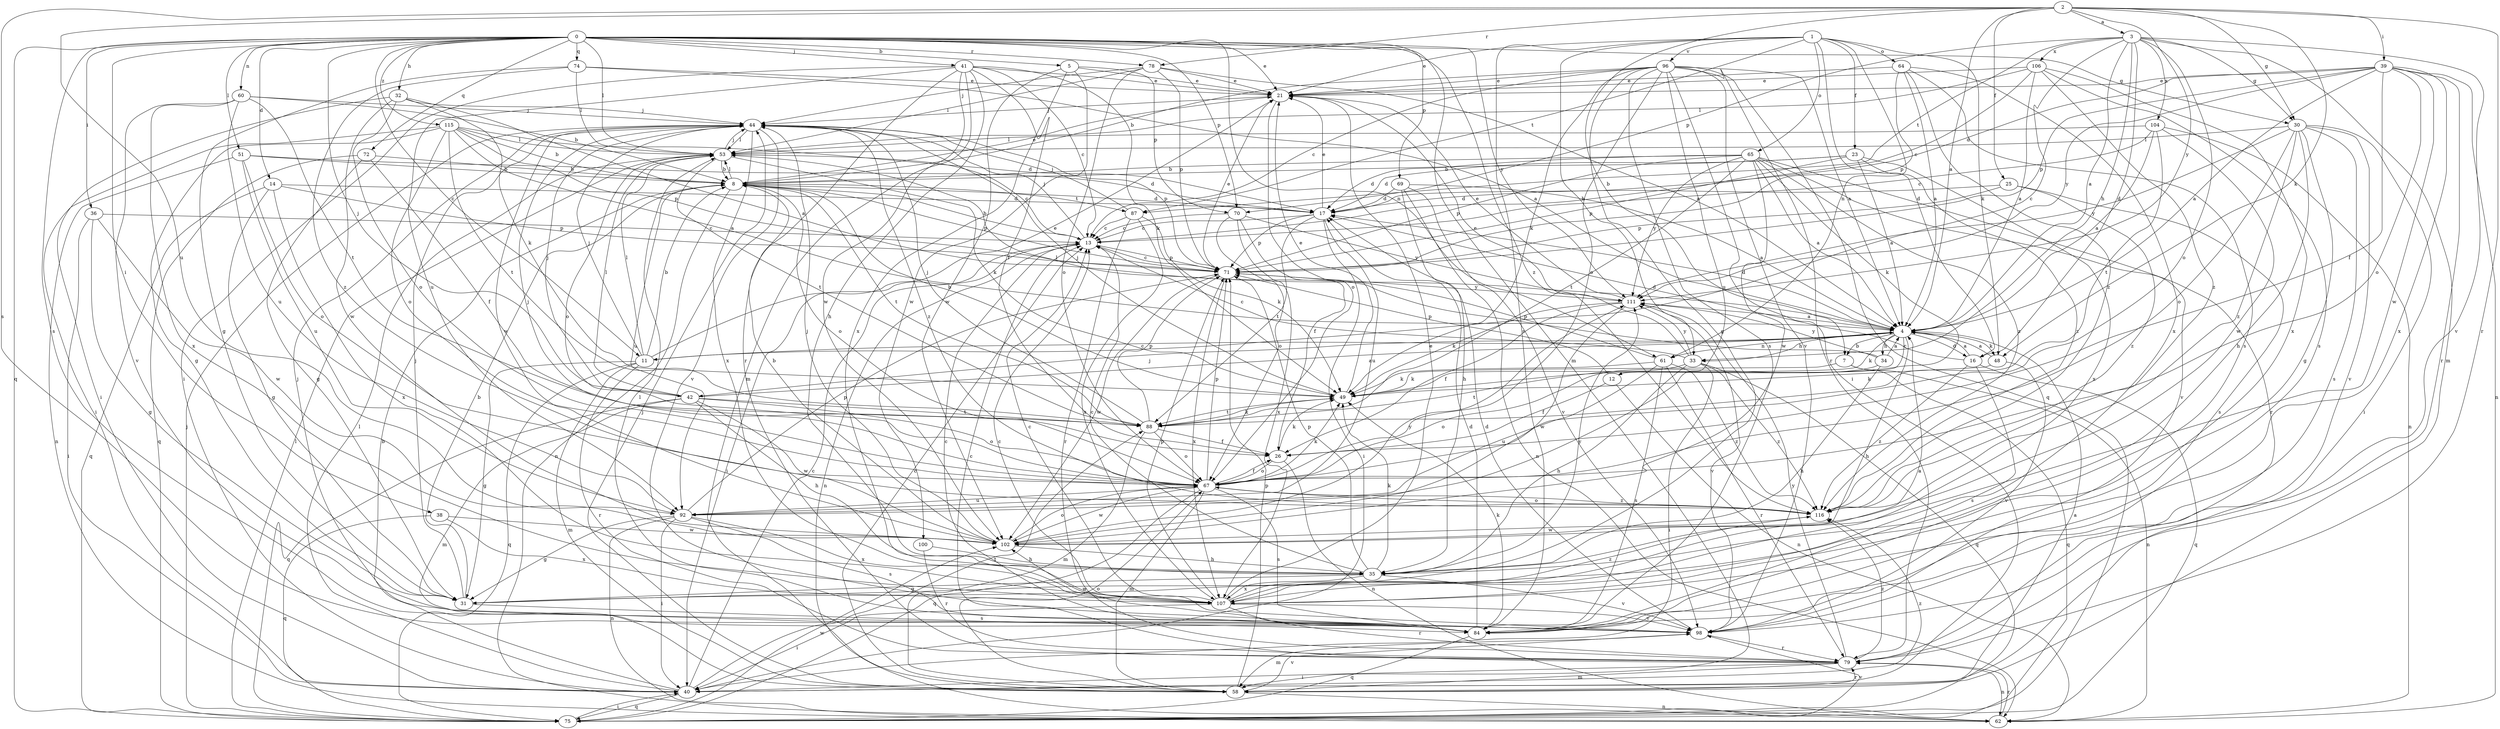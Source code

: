 strict digraph  {
0;
1;
2;
3;
4;
5;
7;
8;
11;
12;
13;
14;
16;
17;
21;
23;
25;
26;
30;
31;
32;
33;
34;
35;
36;
38;
39;
40;
41;
42;
44;
48;
49;
51;
53;
58;
60;
61;
62;
64;
65;
67;
69;
70;
71;
72;
74;
75;
78;
79;
84;
87;
88;
92;
96;
98;
100;
102;
104;
106;
107;
111;
115;
116;
0 -> 5  [label=b];
0 -> 11  [label=c];
0 -> 14  [label=d];
0 -> 21  [label=e];
0 -> 30  [label=g];
0 -> 32  [label=h];
0 -> 36  [label=i];
0 -> 38  [label=i];
0 -> 41  [label=j];
0 -> 42  [label=j];
0 -> 51  [label=l];
0 -> 53  [label=l];
0 -> 58  [label=m];
0 -> 60  [label=n];
0 -> 61  [label=n];
0 -> 69  [label=p];
0 -> 70  [label=p];
0 -> 72  [label=q];
0 -> 74  [label=q];
0 -> 75  [label=q];
0 -> 78  [label=r];
0 -> 84  [label=s];
0 -> 111  [label=y];
0 -> 115  [label=z];
0 -> 116  [label=z];
1 -> 16  [label=d];
1 -> 21  [label=e];
1 -> 23  [label=f];
1 -> 33  [label=h];
1 -> 48  [label=k];
1 -> 61  [label=n];
1 -> 64  [label=o];
1 -> 65  [label=o];
1 -> 84  [label=s];
1 -> 87  [label=t];
1 -> 96  [label=v];
2 -> 3  [label=a];
2 -> 4  [label=a];
2 -> 7  [label=b];
2 -> 25  [label=f];
2 -> 30  [label=g];
2 -> 39  [label=i];
2 -> 48  [label=k];
2 -> 78  [label=r];
2 -> 79  [label=r];
2 -> 84  [label=s];
2 -> 92  [label=u];
2 -> 111  [label=y];
3 -> 4  [label=a];
3 -> 11  [label=c];
3 -> 16  [label=d];
3 -> 30  [label=g];
3 -> 33  [label=h];
3 -> 58  [label=m];
3 -> 67  [label=o];
3 -> 70  [label=p];
3 -> 87  [label=t];
3 -> 98  [label=v];
3 -> 104  [label=x];
3 -> 106  [label=x];
4 -> 7  [label=b];
4 -> 11  [label=c];
4 -> 12  [label=c];
4 -> 16  [label=d];
4 -> 17  [label=d];
4 -> 33  [label=h];
4 -> 34  [label=h];
4 -> 35  [label=h];
4 -> 42  [label=j];
4 -> 48  [label=k];
4 -> 49  [label=k];
4 -> 61  [label=n];
5 -> 21  [label=e];
5 -> 70  [label=p];
5 -> 100  [label=w];
5 -> 102  [label=w];
5 -> 107  [label=x];
7 -> 49  [label=k];
7 -> 62  [label=n];
7 -> 75  [label=q];
8 -> 17  [label=d];
8 -> 21  [label=e];
8 -> 53  [label=l];
8 -> 62  [label=n];
8 -> 67  [label=o];
8 -> 71  [label=p];
8 -> 87  [label=t];
8 -> 88  [label=t];
8 -> 92  [label=u];
11 -> 8  [label=b];
11 -> 21  [label=e];
11 -> 31  [label=g];
11 -> 44  [label=j];
11 -> 53  [label=l];
11 -> 58  [label=m];
11 -> 75  [label=q];
11 -> 79  [label=r];
12 -> 26  [label=f];
12 -> 62  [label=n];
12 -> 71  [label=p];
13 -> 8  [label=b];
13 -> 40  [label=i];
13 -> 44  [label=j];
13 -> 62  [label=n];
13 -> 71  [label=p];
14 -> 17  [label=d];
14 -> 31  [label=g];
14 -> 71  [label=p];
14 -> 75  [label=q];
14 -> 107  [label=x];
16 -> 4  [label=a];
16 -> 17  [label=d];
16 -> 75  [label=q];
16 -> 84  [label=s];
16 -> 116  [label=z];
17 -> 13  [label=c];
17 -> 21  [label=e];
17 -> 40  [label=i];
17 -> 71  [label=p];
17 -> 88  [label=t];
17 -> 92  [label=u];
21 -> 44  [label=j];
21 -> 67  [label=o];
23 -> 4  [label=a];
23 -> 8  [label=b];
23 -> 17  [label=d];
23 -> 71  [label=p];
23 -> 107  [label=x];
23 -> 116  [label=z];
25 -> 17  [label=d];
25 -> 71  [label=p];
25 -> 84  [label=s];
25 -> 116  [label=z];
26 -> 49  [label=k];
26 -> 62  [label=n];
26 -> 67  [label=o];
30 -> 31  [label=g];
30 -> 35  [label=h];
30 -> 40  [label=i];
30 -> 53  [label=l];
30 -> 67  [label=o];
30 -> 84  [label=s];
30 -> 98  [label=v];
30 -> 111  [label=y];
30 -> 116  [label=z];
31 -> 8  [label=b];
31 -> 44  [label=j];
31 -> 84  [label=s];
32 -> 4  [label=a];
32 -> 40  [label=i];
32 -> 44  [label=j];
32 -> 49  [label=k];
32 -> 67  [label=o];
32 -> 102  [label=w];
33 -> 13  [label=c];
33 -> 21  [label=e];
33 -> 35  [label=h];
33 -> 40  [label=i];
33 -> 75  [label=q];
33 -> 88  [label=t];
33 -> 111  [label=y];
33 -> 116  [label=z];
34 -> 4  [label=a];
34 -> 35  [label=h];
34 -> 53  [label=l];
34 -> 67  [label=o];
34 -> 111  [label=y];
35 -> 13  [label=c];
35 -> 31  [label=g];
35 -> 49  [label=k];
35 -> 71  [label=p];
35 -> 98  [label=v];
35 -> 107  [label=x];
35 -> 111  [label=y];
36 -> 13  [label=c];
36 -> 31  [label=g];
36 -> 40  [label=i];
36 -> 102  [label=w];
38 -> 75  [label=q];
38 -> 102  [label=w];
38 -> 107  [label=x];
39 -> 4  [label=a];
39 -> 17  [label=d];
39 -> 21  [label=e];
39 -> 26  [label=f];
39 -> 62  [label=n];
39 -> 67  [label=o];
39 -> 71  [label=p];
39 -> 79  [label=r];
39 -> 102  [label=w];
39 -> 107  [label=x];
39 -> 111  [label=y];
40 -> 8  [label=b];
40 -> 13  [label=c];
40 -> 53  [label=l];
40 -> 75  [label=q];
40 -> 88  [label=t];
40 -> 116  [label=z];
41 -> 13  [label=c];
41 -> 21  [label=e];
41 -> 26  [label=f];
41 -> 35  [label=h];
41 -> 40  [label=i];
41 -> 49  [label=k];
41 -> 58  [label=m];
41 -> 79  [label=r];
41 -> 92  [label=u];
41 -> 102  [label=w];
42 -> 4  [label=a];
42 -> 35  [label=h];
42 -> 44  [label=j];
42 -> 53  [label=l];
42 -> 58  [label=m];
42 -> 67  [label=o];
42 -> 75  [label=q];
42 -> 88  [label=t];
42 -> 102  [label=w];
44 -> 53  [label=l];
44 -> 71  [label=p];
44 -> 98  [label=v];
44 -> 102  [label=w];
44 -> 107  [label=x];
44 -> 116  [label=z];
48 -> 4  [label=a];
48 -> 49  [label=k];
48 -> 98  [label=v];
49 -> 8  [label=b];
49 -> 21  [label=e];
49 -> 44  [label=j];
49 -> 88  [label=t];
51 -> 8  [label=b];
51 -> 17  [label=d];
51 -> 62  [label=n];
51 -> 67  [label=o];
51 -> 92  [label=u];
53 -> 8  [label=b];
53 -> 13  [label=c];
53 -> 44  [label=j];
53 -> 49  [label=k];
53 -> 67  [label=o];
53 -> 88  [label=t];
58 -> 4  [label=a];
58 -> 13  [label=c];
58 -> 44  [label=j];
58 -> 62  [label=n];
58 -> 67  [label=o];
58 -> 71  [label=p];
58 -> 79  [label=r];
58 -> 98  [label=v];
60 -> 8  [label=b];
60 -> 44  [label=j];
60 -> 88  [label=t];
60 -> 92  [label=u];
60 -> 98  [label=v];
60 -> 107  [label=x];
61 -> 49  [label=k];
61 -> 71  [label=p];
61 -> 79  [label=r];
61 -> 84  [label=s];
61 -> 92  [label=u];
61 -> 116  [label=z];
62 -> 79  [label=r];
64 -> 4  [label=a];
64 -> 21  [label=e];
64 -> 71  [label=p];
64 -> 84  [label=s];
64 -> 107  [label=x];
64 -> 116  [label=z];
65 -> 4  [label=a];
65 -> 8  [label=b];
65 -> 17  [label=d];
65 -> 49  [label=k];
65 -> 71  [label=p];
65 -> 79  [label=r];
65 -> 88  [label=t];
65 -> 98  [label=v];
65 -> 102  [label=w];
65 -> 111  [label=y];
65 -> 116  [label=z];
67 -> 26  [label=f];
67 -> 44  [label=j];
67 -> 49  [label=k];
67 -> 58  [label=m];
67 -> 71  [label=p];
67 -> 75  [label=q];
67 -> 84  [label=s];
67 -> 92  [label=u];
67 -> 102  [label=w];
67 -> 116  [label=z];
69 -> 4  [label=a];
69 -> 17  [label=d];
69 -> 35  [label=h];
69 -> 62  [label=n];
69 -> 98  [label=v];
70 -> 13  [label=c];
70 -> 26  [label=f];
70 -> 67  [label=o];
70 -> 107  [label=x];
70 -> 111  [label=y];
71 -> 13  [label=c];
71 -> 21  [label=e];
71 -> 102  [label=w];
71 -> 107  [label=x];
71 -> 111  [label=y];
72 -> 8  [label=b];
72 -> 26  [label=f];
72 -> 31  [label=g];
72 -> 75  [label=q];
74 -> 4  [label=a];
74 -> 21  [label=e];
74 -> 31  [label=g];
74 -> 53  [label=l];
74 -> 116  [label=z];
75 -> 40  [label=i];
75 -> 44  [label=j];
75 -> 53  [label=l];
75 -> 98  [label=v];
75 -> 102  [label=w];
78 -> 4  [label=a];
78 -> 21  [label=e];
78 -> 44  [label=j];
78 -> 53  [label=l];
78 -> 67  [label=o];
78 -> 71  [label=p];
79 -> 13  [label=c];
79 -> 40  [label=i];
79 -> 58  [label=m];
79 -> 62  [label=n];
79 -> 111  [label=y];
79 -> 116  [label=z];
84 -> 13  [label=c];
84 -> 17  [label=d];
84 -> 44  [label=j];
84 -> 49  [label=k];
84 -> 75  [label=q];
84 -> 102  [label=w];
87 -> 13  [label=c];
87 -> 44  [label=j];
87 -> 49  [label=k];
87 -> 79  [label=r];
87 -> 107  [label=x];
88 -> 26  [label=f];
88 -> 44  [label=j];
88 -> 49  [label=k];
88 -> 58  [label=m];
88 -> 67  [label=o];
88 -> 71  [label=p];
92 -> 31  [label=g];
92 -> 40  [label=i];
92 -> 62  [label=n];
92 -> 71  [label=p];
92 -> 84  [label=s];
92 -> 107  [label=x];
96 -> 4  [label=a];
96 -> 8  [label=b];
96 -> 13  [label=c];
96 -> 21  [label=e];
96 -> 31  [label=g];
96 -> 40  [label=i];
96 -> 49  [label=k];
96 -> 67  [label=o];
96 -> 75  [label=q];
96 -> 79  [label=r];
96 -> 84  [label=s];
96 -> 92  [label=u];
96 -> 98  [label=v];
98 -> 13  [label=c];
98 -> 17  [label=d];
98 -> 53  [label=l];
98 -> 58  [label=m];
98 -> 79  [label=r];
100 -> 35  [label=h];
100 -> 79  [label=r];
102 -> 8  [label=b];
102 -> 35  [label=h];
102 -> 44  [label=j];
102 -> 67  [label=o];
102 -> 111  [label=y];
104 -> 4  [label=a];
104 -> 13  [label=c];
104 -> 53  [label=l];
104 -> 62  [label=n];
104 -> 88  [label=t];
104 -> 102  [label=w];
106 -> 4  [label=a];
106 -> 13  [label=c];
106 -> 21  [label=e];
106 -> 53  [label=l];
106 -> 84  [label=s];
106 -> 107  [label=x];
106 -> 116  [label=z];
107 -> 4  [label=a];
107 -> 13  [label=c];
107 -> 21  [label=e];
107 -> 40  [label=i];
107 -> 71  [label=p];
107 -> 79  [label=r];
107 -> 98  [label=v];
107 -> 116  [label=z];
111 -> 4  [label=a];
111 -> 21  [label=e];
111 -> 26  [label=f];
111 -> 49  [label=k];
111 -> 98  [label=v];
111 -> 102  [label=w];
115 -> 4  [label=a];
115 -> 8  [label=b];
115 -> 17  [label=d];
115 -> 31  [label=g];
115 -> 40  [label=i];
115 -> 53  [label=l];
115 -> 67  [label=o];
115 -> 71  [label=p];
115 -> 88  [label=t];
116 -> 67  [label=o];
116 -> 102  [label=w];
}
